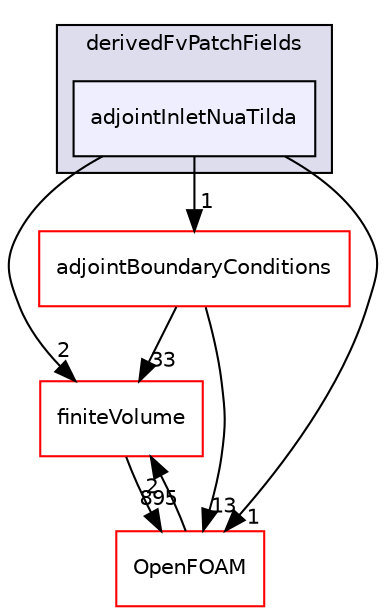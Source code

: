digraph "src/optimisation/adjointOptimisation/adjoint/turbulenceModels/incompressibleAdjoint/adjointRAS/derivedFvPatchFields/adjointInletNuaTilda" {
  bgcolor=transparent;
  compound=true
  node [ fontsize="10", fontname="Helvetica"];
  edge [ labelfontsize="10", labelfontname="Helvetica"];
  subgraph clusterdir_dee64796cb0cb3643bf98dbe7f3e7597 {
    graph [ bgcolor="#ddddee", pencolor="black", label="derivedFvPatchFields" fontname="Helvetica", fontsize="10", URL="dir_dee64796cb0cb3643bf98dbe7f3e7597.html"]
  dir_31b287aa203d10598cc4982662469f4b [shape=box, label="adjointInletNuaTilda", style="filled", fillcolor="#eeeeff", pencolor="black", URL="dir_31b287aa203d10598cc4982662469f4b.html"];
  }
  dir_9bd15774b555cf7259a6fa18f99fe99b [shape=box label="finiteVolume" color="red" URL="dir_9bd15774b555cf7259a6fa18f99fe99b.html"];
  dir_1784f822592d39f816c839dc1a098cdb [shape=box label="adjointBoundaryConditions" color="red" URL="dir_1784f822592d39f816c839dc1a098cdb.html"];
  dir_c5473ff19b20e6ec4dfe5c310b3778a8 [shape=box label="OpenFOAM" color="red" URL="dir_c5473ff19b20e6ec4dfe5c310b3778a8.html"];
  dir_9bd15774b555cf7259a6fa18f99fe99b->dir_c5473ff19b20e6ec4dfe5c310b3778a8 [headlabel="895", labeldistance=1.5 headhref="dir_000814_002151.html"];
  dir_1784f822592d39f816c839dc1a098cdb->dir_9bd15774b555cf7259a6fa18f99fe99b [headlabel="33", labeldistance=1.5 headhref="dir_002772_000814.html"];
  dir_1784f822592d39f816c839dc1a098cdb->dir_c5473ff19b20e6ec4dfe5c310b3778a8 [headlabel="13", labeldistance=1.5 headhref="dir_002772_002151.html"];
  dir_31b287aa203d10598cc4982662469f4b->dir_9bd15774b555cf7259a6fa18f99fe99b [headlabel="2", labeldistance=1.5 headhref="dir_002927_000814.html"];
  dir_31b287aa203d10598cc4982662469f4b->dir_1784f822592d39f816c839dc1a098cdb [headlabel="1", labeldistance=1.5 headhref="dir_002927_002772.html"];
  dir_31b287aa203d10598cc4982662469f4b->dir_c5473ff19b20e6ec4dfe5c310b3778a8 [headlabel="1", labeldistance=1.5 headhref="dir_002927_002151.html"];
  dir_c5473ff19b20e6ec4dfe5c310b3778a8->dir_9bd15774b555cf7259a6fa18f99fe99b [headlabel="2", labeldistance=1.5 headhref="dir_002151_000814.html"];
}
